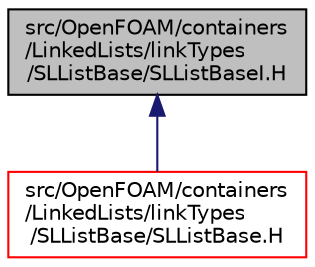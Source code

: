 digraph "src/OpenFOAM/containers/LinkedLists/linkTypes/SLListBase/SLListBaseI.H"
{
  bgcolor="transparent";
  edge [fontname="Helvetica",fontsize="10",labelfontname="Helvetica",labelfontsize="10"];
  node [fontname="Helvetica",fontsize="10",shape=record];
  Node1 [label="src/OpenFOAM/containers\l/LinkedLists/linkTypes\l/SLListBase/SLListBaseI.H",height=0.2,width=0.4,color="black", fillcolor="grey75", style="filled", fontcolor="black"];
  Node1 -> Node2 [dir="back",color="midnightblue",fontsize="10",style="solid",fontname="Helvetica"];
  Node2 [label="src/OpenFOAM/containers\l/LinkedLists/linkTypes\l/SLListBase/SLListBase.H",height=0.2,width=0.4,color="red",URL="$a07719.html"];
}
